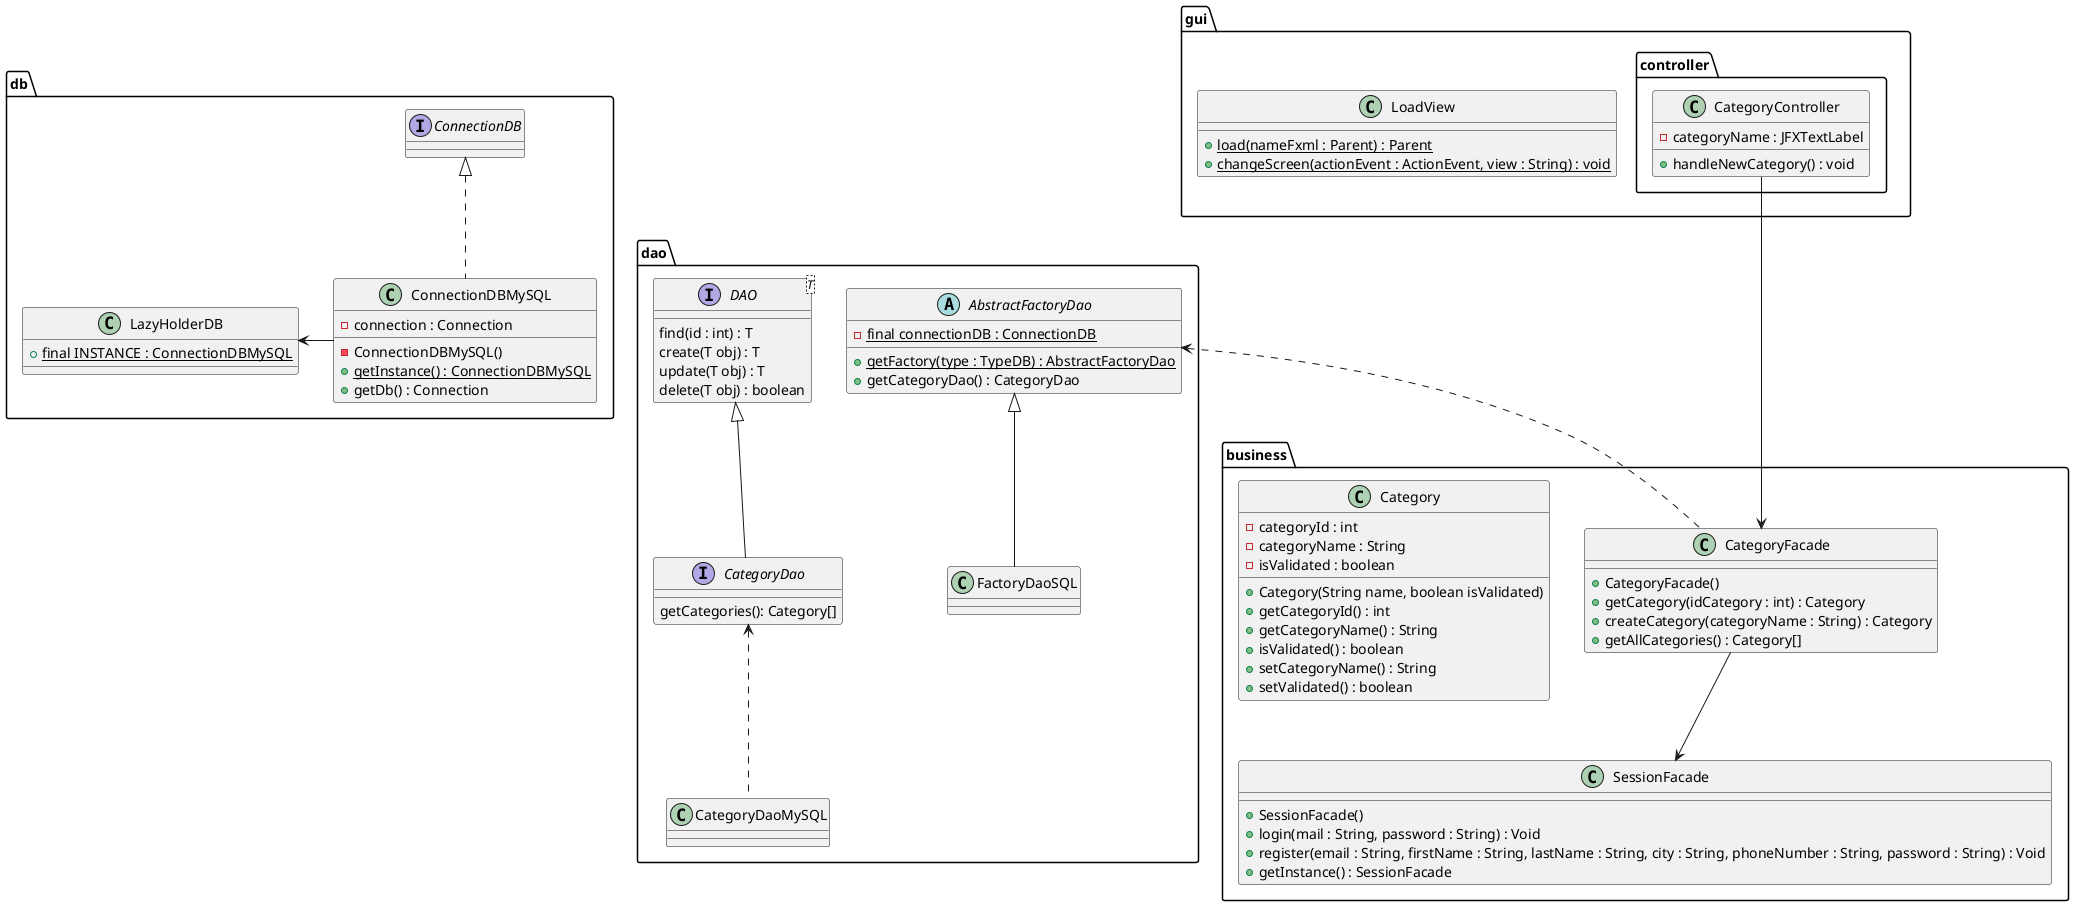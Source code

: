 @startuml

package dao {


    interface CategoryDao{
        getCategories(): Category[]
    }
    class CategoryDaoMySQL
    AbstractFactoryDao <|-- FactoryDaoSQL
    CategoryDao <.. CategoryDaoMySQL

    interface DAO<T>{
        find(id : int) : T
        create(T obj) : T
        update(T obj) : T
        delete(T obj) : boolean
    }

    abstract AbstractFactoryDao{
        - {static} final connectionDB : ConnectionDB
        + {static} getFactory(type : TypeDB) : AbstractFactoryDao
        + getCategoryDao() : CategoryDao
    }

    class FactoryDaoSQL{
    }


    DAO <|-- CategoryDao
}
package db{
    class ConnectionDBMySQL{
        - connection : Connection
        - ConnectionDBMySQL()
        + {static} getInstance() : ConnectionDBMySQL
        + getDb() : Connection
    }

    class LazyHolderDB{
        + {static} final INSTANCE : ConnectionDBMySQL
    }
    interface ConnectionDB
    ConnectionDBMySQL -Left-> LazyHolderDB
    ConnectionDBMySQL .up.|> ConnectionDB

}
package business{
    class CategoryFacade{
    + CategoryFacade()
    + getCategory(idCategory : int) : Category
    + createCategory(categoryName : String) : Category
    + getAllCategories() : Category[]
    }
    class SessionFacade{
        + SessionFacade()
        + login(mail : String, password : String) : Void
        + register(email : String, firstName : String, lastName : String, city : String, phoneNumber : String, password : String) : Void
        + getInstance() : SessionFacade
    }

    CategoryFacade --> SessionFacade
    class Category{
        -categoryId : int
        -categoryName : String
        -isValidated : boolean
        + Category(String name, boolean isValidated)
        + getCategoryId() : int
        + getCategoryName() : String
        + isValidated() : boolean
        + setCategoryName() : String
        + setValidated() : boolean

    }

}

package gui{

    class LoadView{
        + {static} load(nameFxml : Parent) : Parent
        + {static} changeScreen(actionEvent : ActionEvent, view : String) : void
    }

    package controller{
        class CategoryController{
            -categoryName : JFXTextLabel
            + handleNewCategory() : void
        }
    }
}
CategoryFacade <--Up- CategoryController
CategoryFacade .Up.> AbstractFactoryDao



@enduml